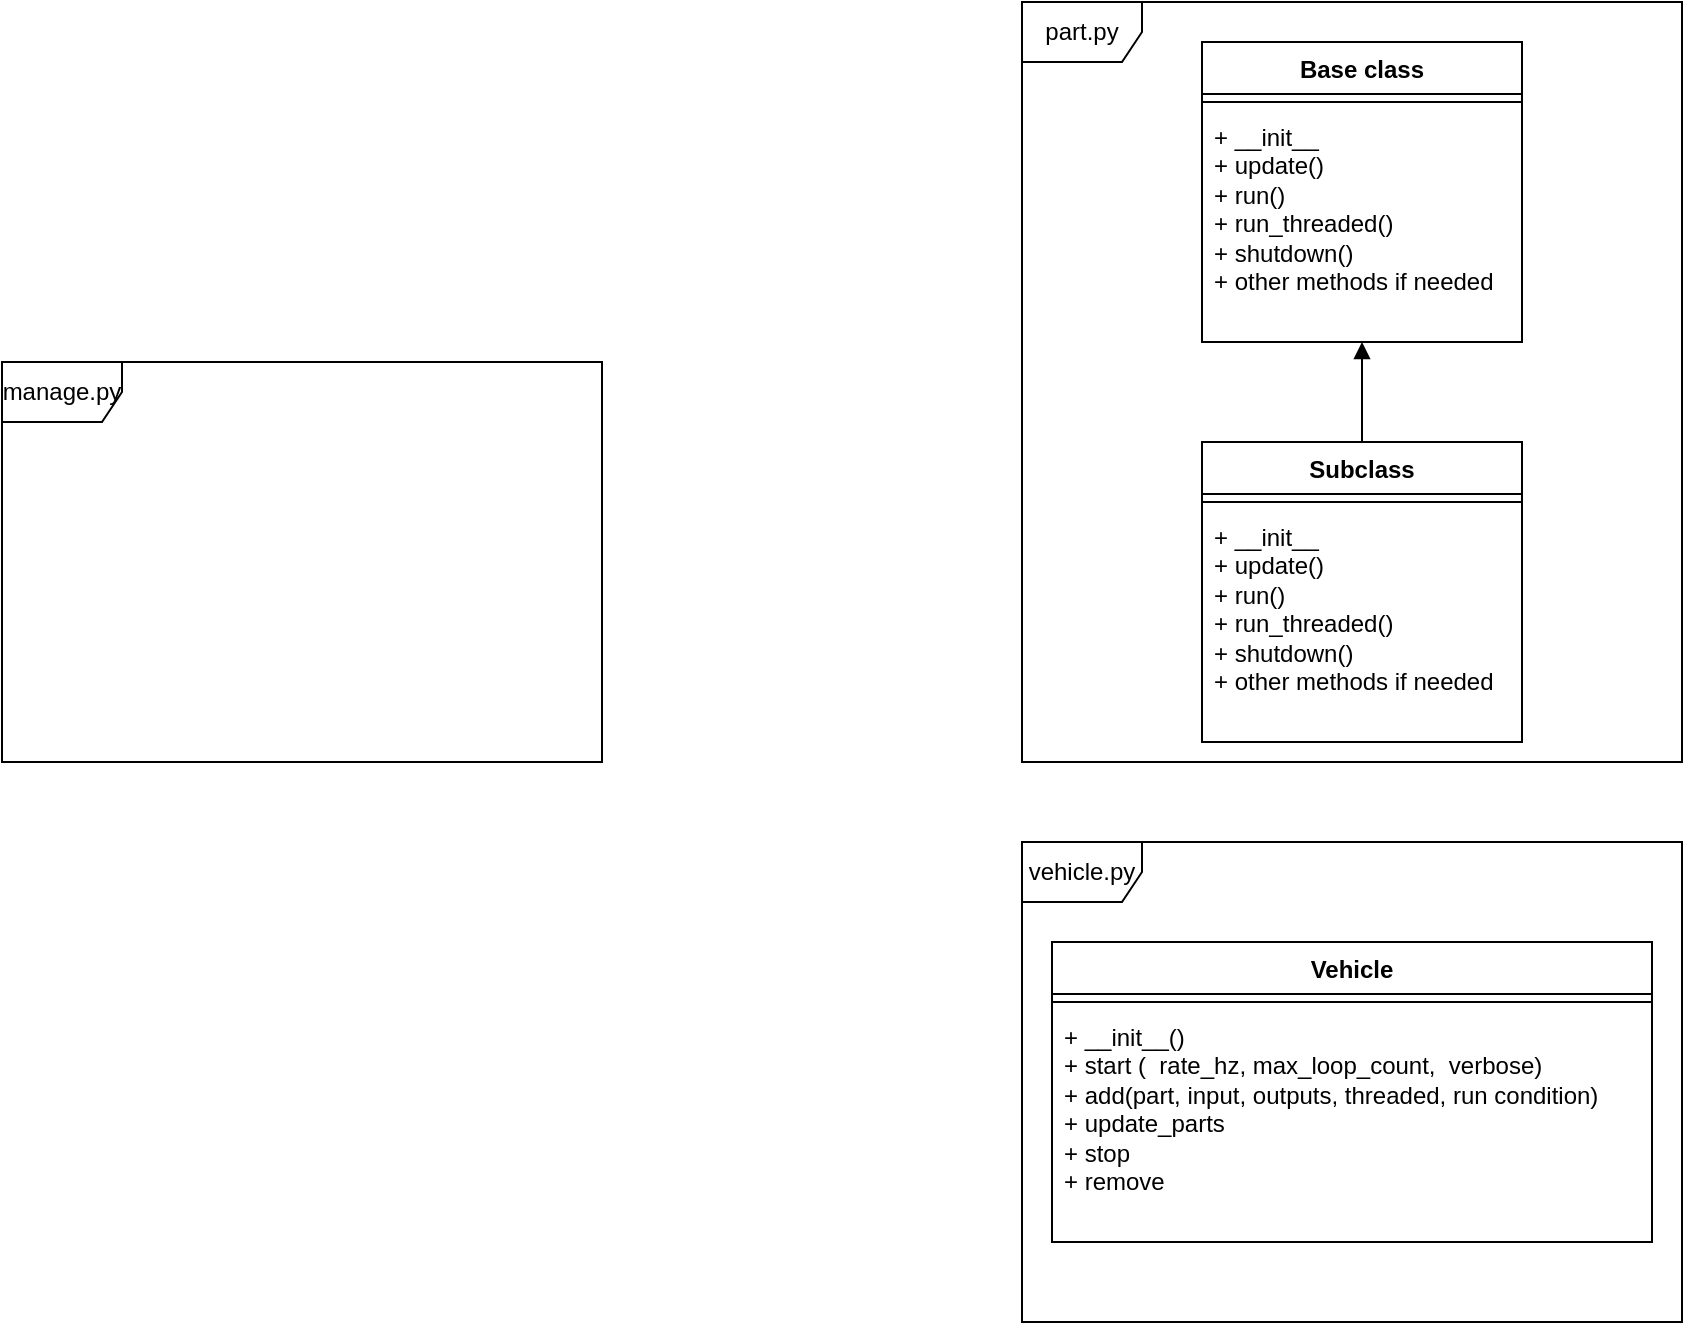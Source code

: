 <mxfile version="22.1.11" type="github">
  <diagram id="C5RBs43oDa-KdzZeNtuy" name="Page-1">
    <mxGraphModel dx="1687" dy="904" grid="1" gridSize="10" guides="1" tooltips="1" connect="1" arrows="1" fold="1" page="1" pageScale="1" pageWidth="1169" pageHeight="1654" math="0" shadow="0">
      <root>
        <mxCell id="WIyWlLk6GJQsqaUBKTNV-0" />
        <mxCell id="WIyWlLk6GJQsqaUBKTNV-1" parent="WIyWlLk6GJQsqaUBKTNV-0" />
        <mxCell id="xAhn1PzQ28b_dTYz_ApR-18" value="part.py" style="shape=umlFrame;whiteSpace=wrap;html=1;pointerEvents=0;" vertex="1" parent="WIyWlLk6GJQsqaUBKTNV-1">
          <mxGeometry x="590" y="80" width="330" height="380" as="geometry" />
        </mxCell>
        <mxCell id="xAhn1PzQ28b_dTYz_ApR-19" value="Base class" style="swimlane;fontStyle=1;align=center;verticalAlign=top;childLayout=stackLayout;horizontal=1;startSize=26;horizontalStack=0;resizeParent=1;resizeParentMax=0;resizeLast=0;collapsible=1;marginBottom=0;whiteSpace=wrap;html=1;" vertex="1" parent="WIyWlLk6GJQsqaUBKTNV-1">
          <mxGeometry x="680" y="100" width="160" height="150" as="geometry" />
        </mxCell>
        <mxCell id="xAhn1PzQ28b_dTYz_ApR-21" value="" style="line;strokeWidth=1;fillColor=none;align=left;verticalAlign=middle;spacingTop=-1;spacingLeft=3;spacingRight=3;rotatable=0;labelPosition=right;points=[];portConstraint=eastwest;strokeColor=inherit;" vertex="1" parent="xAhn1PzQ28b_dTYz_ApR-19">
          <mxGeometry y="26" width="160" height="8" as="geometry" />
        </mxCell>
        <mxCell id="xAhn1PzQ28b_dTYz_ApR-22" value="+ __init__&lt;br&gt;+ update()&lt;br&gt;+ run()&lt;br&gt;+ run_threaded()&lt;br&gt;+ shutdown()&lt;br&gt;+ other methods if needed" style="text;strokeColor=none;fillColor=none;align=left;verticalAlign=top;spacingLeft=4;spacingRight=4;overflow=hidden;rotatable=0;points=[[0,0.5],[1,0.5]];portConstraint=eastwest;whiteSpace=wrap;html=1;" vertex="1" parent="xAhn1PzQ28b_dTYz_ApR-19">
          <mxGeometry y="34" width="160" height="116" as="geometry" />
        </mxCell>
        <mxCell id="xAhn1PzQ28b_dTYz_ApR-23" value="Subclass" style="swimlane;fontStyle=1;align=center;verticalAlign=top;childLayout=stackLayout;horizontal=1;startSize=26;horizontalStack=0;resizeParent=1;resizeParentMax=0;resizeLast=0;collapsible=1;marginBottom=0;whiteSpace=wrap;html=1;" vertex="1" parent="WIyWlLk6GJQsqaUBKTNV-1">
          <mxGeometry x="680" y="300" width="160" height="150" as="geometry" />
        </mxCell>
        <mxCell id="xAhn1PzQ28b_dTYz_ApR-24" value="" style="line;strokeWidth=1;fillColor=none;align=left;verticalAlign=middle;spacingTop=-1;spacingLeft=3;spacingRight=3;rotatable=0;labelPosition=right;points=[];portConstraint=eastwest;strokeColor=inherit;" vertex="1" parent="xAhn1PzQ28b_dTYz_ApR-23">
          <mxGeometry y="26" width="160" height="8" as="geometry" />
        </mxCell>
        <mxCell id="xAhn1PzQ28b_dTYz_ApR-25" value="+ __init__&lt;br&gt;+ update()&lt;br&gt;+ run()&lt;br&gt;+ run_threaded()&lt;br&gt;+ shutdown()&lt;br&gt;+ other methods if needed" style="text;strokeColor=none;fillColor=none;align=left;verticalAlign=top;spacingLeft=4;spacingRight=4;overflow=hidden;rotatable=0;points=[[0,0.5],[1,0.5]];portConstraint=eastwest;whiteSpace=wrap;html=1;" vertex="1" parent="xAhn1PzQ28b_dTYz_ApR-23">
          <mxGeometry y="34" width="160" height="116" as="geometry" />
        </mxCell>
        <mxCell id="xAhn1PzQ28b_dTYz_ApR-26" value="" style="html=1;verticalAlign=bottom;endArrow=block;curved=0;rounded=0;exitX=0.5;exitY=0;exitDx=0;exitDy=0;entryX=0.5;entryY=1;entryDx=0;entryDy=0;" edge="1" parent="WIyWlLk6GJQsqaUBKTNV-1" source="xAhn1PzQ28b_dTYz_ApR-23" target="xAhn1PzQ28b_dTYz_ApR-19">
          <mxGeometry width="80" relative="1" as="geometry">
            <mxPoint x="790" y="270" as="sourcePoint" />
            <mxPoint x="870" y="270" as="targetPoint" />
          </mxGeometry>
        </mxCell>
        <mxCell id="xAhn1PzQ28b_dTYz_ApR-27" value="vehicle.py" style="shape=umlFrame;whiteSpace=wrap;html=1;pointerEvents=0;" vertex="1" parent="WIyWlLk6GJQsqaUBKTNV-1">
          <mxGeometry x="590" y="500" width="330" height="240" as="geometry" />
        </mxCell>
        <mxCell id="xAhn1PzQ28b_dTYz_ApR-28" value="Vehicle" style="swimlane;fontStyle=1;align=center;verticalAlign=top;childLayout=stackLayout;horizontal=1;startSize=26;horizontalStack=0;resizeParent=1;resizeParentMax=0;resizeLast=0;collapsible=1;marginBottom=0;whiteSpace=wrap;html=1;" vertex="1" parent="WIyWlLk6GJQsqaUBKTNV-1">
          <mxGeometry x="605" y="550" width="300" height="150" as="geometry" />
        </mxCell>
        <mxCell id="xAhn1PzQ28b_dTYz_ApR-29" value="" style="line;strokeWidth=1;fillColor=none;align=left;verticalAlign=middle;spacingTop=-1;spacingLeft=3;spacingRight=3;rotatable=0;labelPosition=right;points=[];portConstraint=eastwest;strokeColor=inherit;" vertex="1" parent="xAhn1PzQ28b_dTYz_ApR-28">
          <mxGeometry y="26" width="300" height="8" as="geometry" />
        </mxCell>
        <mxCell id="xAhn1PzQ28b_dTYz_ApR-30" value="+ __init__()&lt;br&gt;+ start (&amp;nbsp;&amp;nbsp;rate_hz, max_loop_count,&amp;nbsp; verbose)&lt;br&gt;+ add(part, input, outputs, threaded, run condition)&lt;br&gt;+ update_parts&lt;br&gt;+ stop&lt;br&gt;+ remove" style="text;strokeColor=none;fillColor=none;align=left;verticalAlign=top;spacingLeft=4;spacingRight=4;overflow=hidden;rotatable=0;points=[[0,0.5],[1,0.5]];portConstraint=eastwest;whiteSpace=wrap;html=1;" vertex="1" parent="xAhn1PzQ28b_dTYz_ApR-28">
          <mxGeometry y="34" width="300" height="116" as="geometry" />
        </mxCell>
        <mxCell id="xAhn1PzQ28b_dTYz_ApR-31" value="manage.py" style="shape=umlFrame;whiteSpace=wrap;html=1;pointerEvents=0;" vertex="1" parent="WIyWlLk6GJQsqaUBKTNV-1">
          <mxGeometry x="80" y="260" width="300" height="200" as="geometry" />
        </mxCell>
      </root>
    </mxGraphModel>
  </diagram>
</mxfile>
